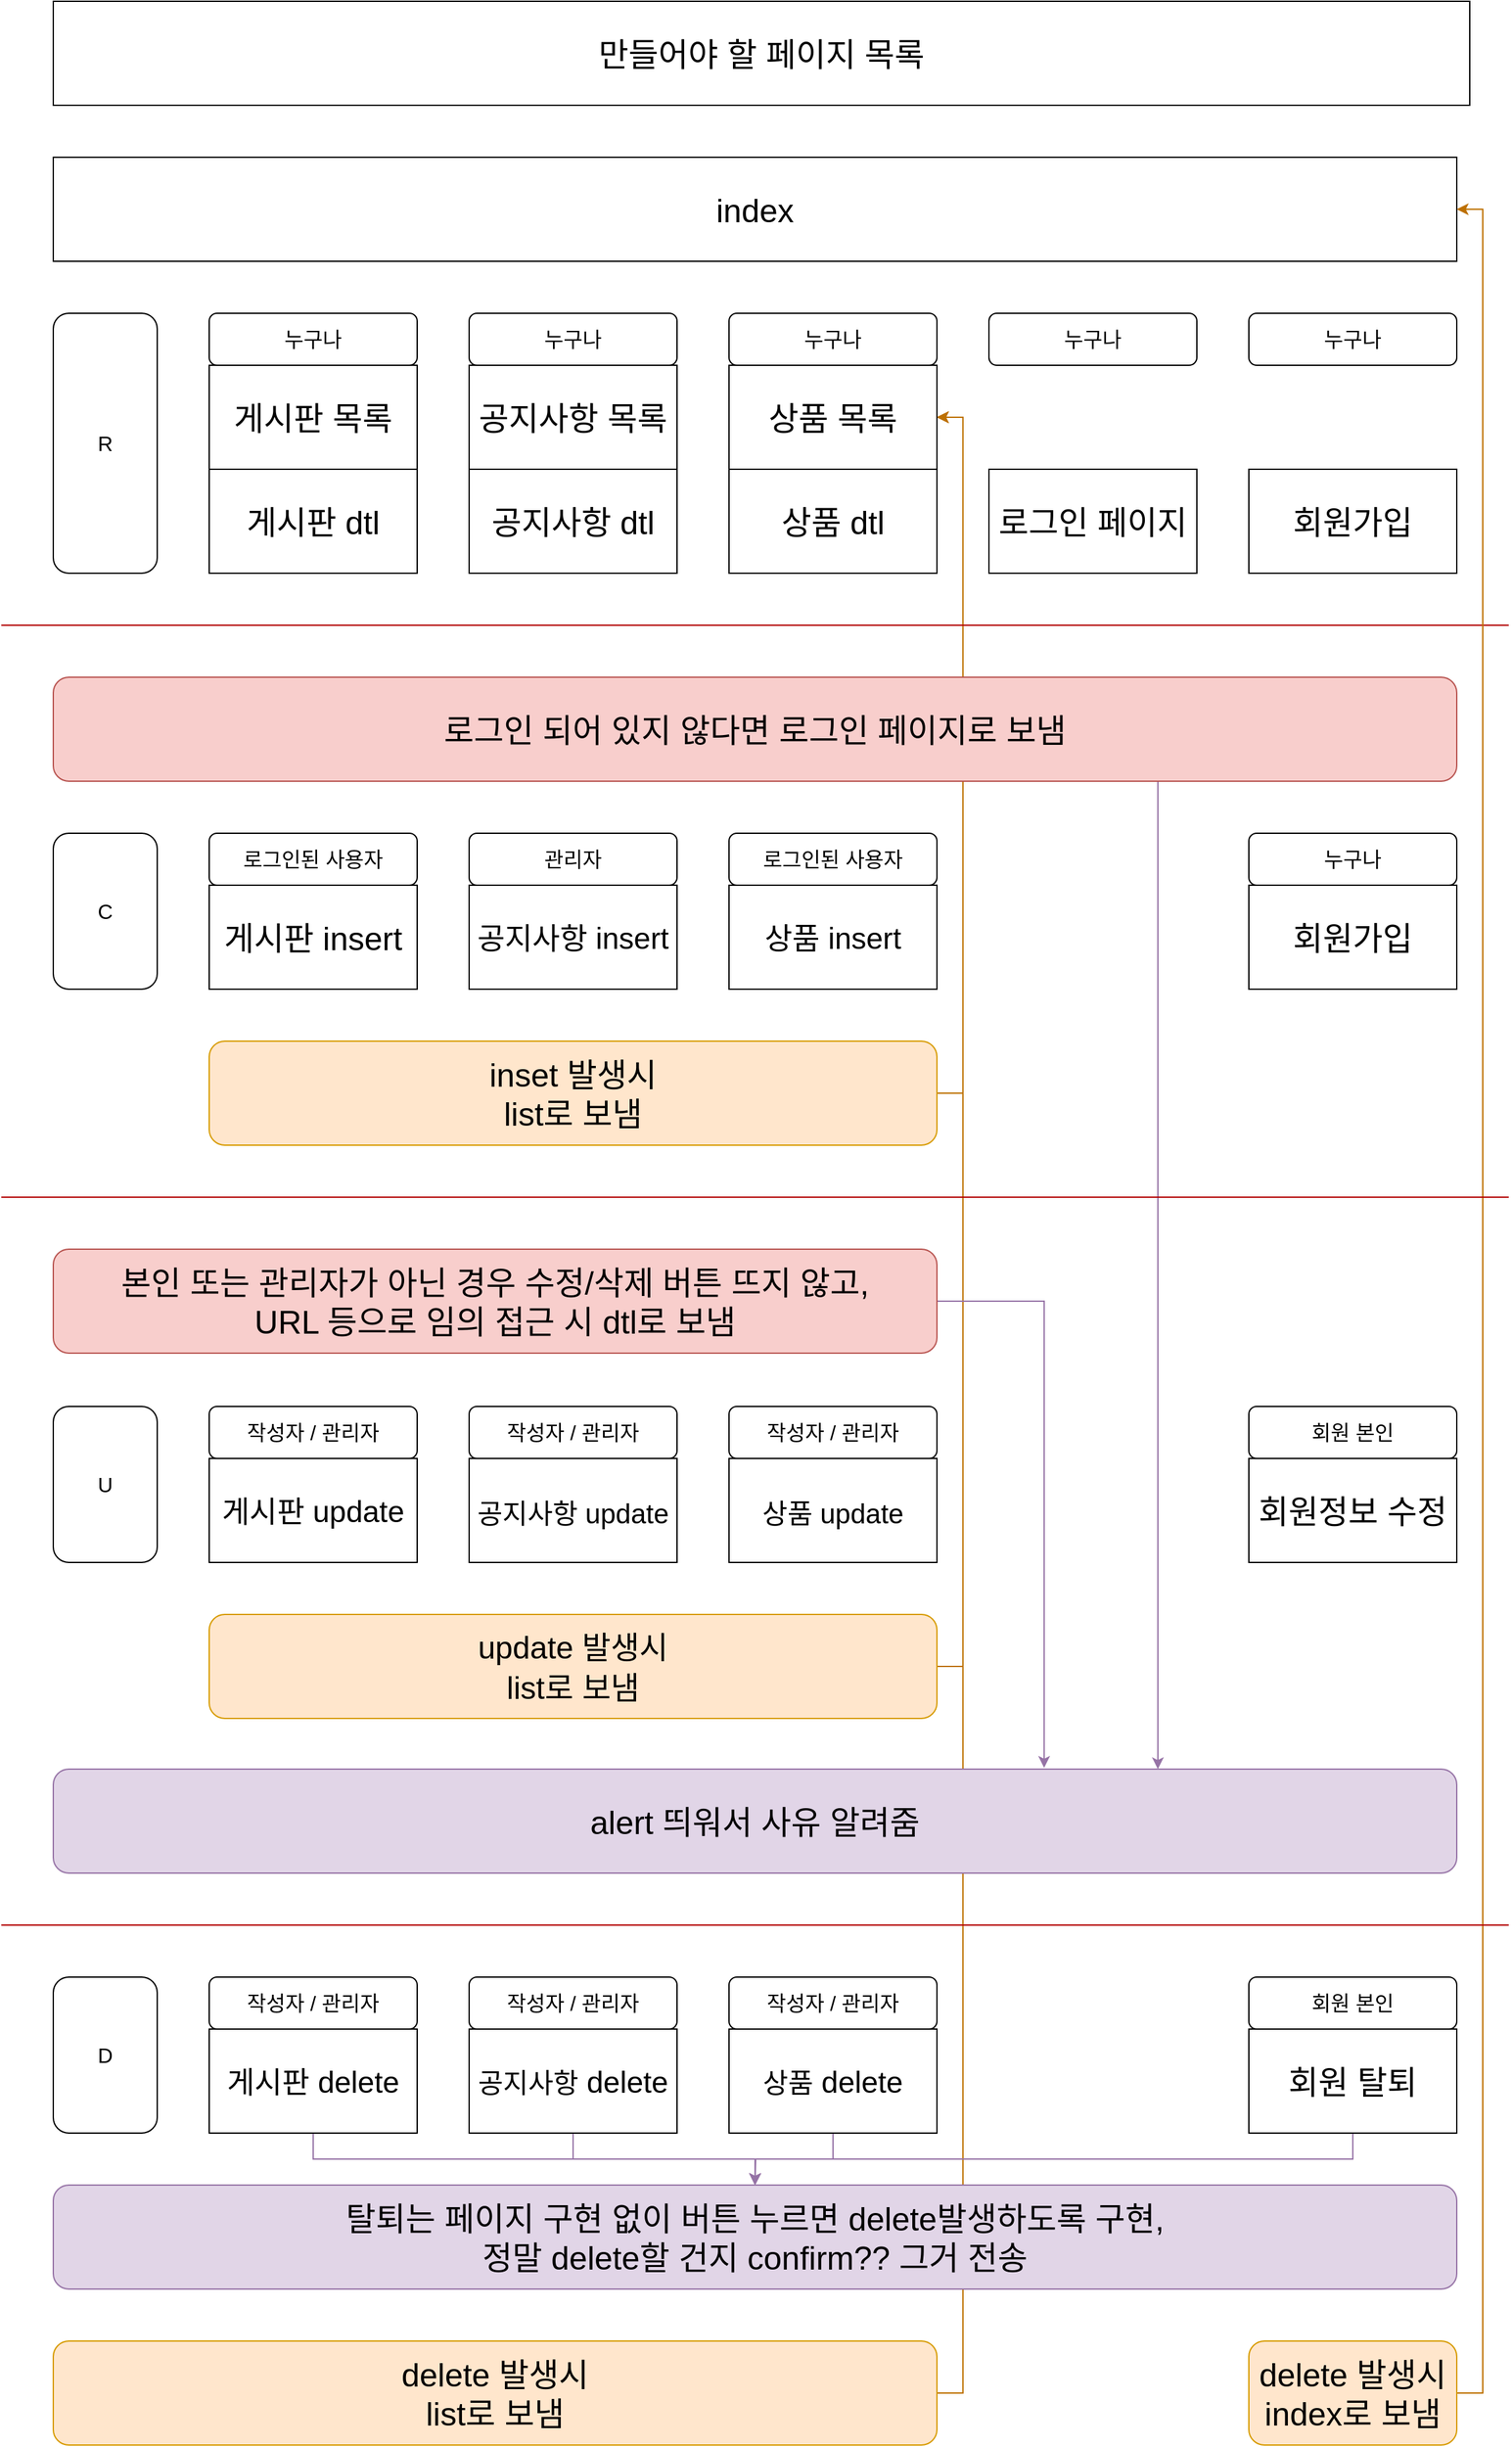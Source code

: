 <mxfile version="15.8.3" type="github">
  <diagram id="lz88FH4PyTVV9fNXospb" name="Page-1">
    <mxGraphModel dx="2844" dy="1588" grid="1" gridSize="10" guides="1" tooltips="1" connect="1" arrows="1" fold="1" page="1" pageScale="1" pageWidth="1169" pageHeight="827" math="0" shadow="0">
      <root>
        <mxCell id="0" />
        <mxCell id="1" parent="0" />
        <mxCell id="qAjAHDMqoRNYj5DkWeto-117" style="edgeStyle=orthogonalEdgeStyle;rounded=0;orthogonalLoop=1;jettySize=auto;html=1;entryX=1;entryY=0.5;entryDx=0;entryDy=0;fontSize=24;fillColor=#f0a30a;strokeColor=#BD7000;" edge="1" parent="1" source="qAjAHDMqoRNYj5DkWeto-108" target="qAjAHDMqoRNYj5DkWeto-105">
          <mxGeometry relative="1" as="geometry">
            <Array as="points">
              <mxPoint x="740" y="1880" />
              <mxPoint x="740" y="360" />
            </Array>
          </mxGeometry>
        </mxCell>
        <mxCell id="qAjAHDMqoRNYj5DkWeto-115" style="edgeStyle=orthogonalEdgeStyle;rounded=0;orthogonalLoop=1;jettySize=auto;html=1;entryX=1;entryY=0.5;entryDx=0;entryDy=0;fontSize=24;fillColor=#f0a30a;strokeColor=#BD7000;" edge="1" parent="1" source="qAjAHDMqoRNYj5DkWeto-107" target="qAjAHDMqoRNYj5DkWeto-105">
          <mxGeometry relative="1" as="geometry">
            <Array as="points">
              <mxPoint x="740" y="1321" />
              <mxPoint x="740" y="360" />
            </Array>
          </mxGeometry>
        </mxCell>
        <mxCell id="qAjAHDMqoRNYj5DkWeto-111" style="edgeStyle=orthogonalEdgeStyle;rounded=0;orthogonalLoop=1;jettySize=auto;html=1;fontSize=24;fillColor=#f0a30a;strokeColor=#BD7000;" edge="1" parent="1" source="qAjAHDMqoRNYj5DkWeto-106">
          <mxGeometry relative="1" as="geometry">
            <mxPoint x="720" y="360" as="targetPoint" />
            <Array as="points">
              <mxPoint x="740" y="880" />
              <mxPoint x="740" y="360" />
            </Array>
          </mxGeometry>
        </mxCell>
        <mxCell id="qAjAHDMqoRNYj5DkWeto-1" value="&lt;font style=&quot;font-size: 25px&quot;&gt;만들어야 할 페이지 목록&lt;/font&gt;" style="rounded=0;whiteSpace=wrap;html=1;" vertex="1" parent="1">
          <mxGeometry x="40" y="40" width="1090" height="80" as="geometry" />
        </mxCell>
        <mxCell id="qAjAHDMqoRNYj5DkWeto-2" value="게시판 dtl" style="rounded=0;whiteSpace=wrap;html=1;fontSize=25;" vertex="1" parent="1">
          <mxGeometry x="160" y="400" width="160" height="80" as="geometry" />
        </mxCell>
        <mxCell id="qAjAHDMqoRNYj5DkWeto-3" value="공지사항 dtl" style="rounded=0;whiteSpace=wrap;html=1;fontSize=25;" vertex="1" parent="1">
          <mxGeometry x="360" y="400" width="160" height="80" as="geometry" />
        </mxCell>
        <mxCell id="qAjAHDMqoRNYj5DkWeto-4" value="상품 dtl" style="rounded=0;whiteSpace=wrap;html=1;fontSize=25;" vertex="1" parent="1">
          <mxGeometry x="560" y="400" width="160" height="80" as="geometry" />
        </mxCell>
        <mxCell id="qAjAHDMqoRNYj5DkWeto-5" value="로그인 페이지" style="rounded=0;whiteSpace=wrap;html=1;fontSize=25;" vertex="1" parent="1">
          <mxGeometry x="760" y="400" width="160" height="80" as="geometry" />
        </mxCell>
        <mxCell id="qAjAHDMqoRNYj5DkWeto-6" value="회원가입" style="rounded=0;whiteSpace=wrap;html=1;fontSize=25;" vertex="1" parent="1">
          <mxGeometry x="960" y="400" width="160" height="80" as="geometry" />
        </mxCell>
        <mxCell id="qAjAHDMqoRNYj5DkWeto-13" value="R" style="rounded=1;whiteSpace=wrap;html=1;fontSize=16;" vertex="1" parent="1">
          <mxGeometry x="40" y="280" width="80" height="200" as="geometry" />
        </mxCell>
        <mxCell id="qAjAHDMqoRNYj5DkWeto-14" value="U" style="rounded=1;whiteSpace=wrap;html=1;fontSize=16;" vertex="1" parent="1">
          <mxGeometry x="40" y="1121" width="80" height="120" as="geometry" />
        </mxCell>
        <mxCell id="qAjAHDMqoRNYj5DkWeto-15" value="D" style="rounded=1;whiteSpace=wrap;html=1;fontSize=16;" vertex="1" parent="1">
          <mxGeometry x="40" y="1560" width="80" height="120" as="geometry" />
        </mxCell>
        <mxCell id="qAjAHDMqoRNYj5DkWeto-18" value="누구나" style="rounded=1;whiteSpace=wrap;html=1;fontSize=16;" vertex="1" parent="1">
          <mxGeometry x="160" y="280" width="160" height="40" as="geometry" />
        </mxCell>
        <mxCell id="qAjAHDMqoRNYj5DkWeto-19" value="&lt;span&gt;누구나&lt;/span&gt;" style="rounded=1;whiteSpace=wrap;html=1;fontSize=16;" vertex="1" parent="1">
          <mxGeometry x="360" y="280" width="160" height="40" as="geometry" />
        </mxCell>
        <mxCell id="qAjAHDMqoRNYj5DkWeto-20" value="&lt;span&gt;누구나&lt;/span&gt;" style="rounded=1;whiteSpace=wrap;html=1;fontSize=16;" vertex="1" parent="1">
          <mxGeometry x="560" y="280" width="160" height="40" as="geometry" />
        </mxCell>
        <mxCell id="qAjAHDMqoRNYj5DkWeto-21" value="&lt;span&gt;누구나&lt;/span&gt;" style="rounded=1;whiteSpace=wrap;html=1;fontSize=16;" vertex="1" parent="1">
          <mxGeometry x="760" y="280" width="160" height="40" as="geometry" />
        </mxCell>
        <mxCell id="qAjAHDMqoRNYj5DkWeto-22" value="&lt;span&gt;누구나&lt;/span&gt;" style="rounded=1;whiteSpace=wrap;html=1;fontSize=16;" vertex="1" parent="1">
          <mxGeometry x="960" y="280" width="160" height="40" as="geometry" />
        </mxCell>
        <mxCell id="qAjAHDMqoRNYj5DkWeto-23" value="&lt;span&gt;작성자 / 관리자&lt;/span&gt;" style="rounded=1;whiteSpace=wrap;html=1;fontSize=16;" vertex="1" parent="1">
          <mxGeometry x="160" y="1121" width="160" height="40" as="geometry" />
        </mxCell>
        <mxCell id="qAjAHDMqoRNYj5DkWeto-24" value="&lt;span&gt;작성자 / 관리자&lt;/span&gt;" style="rounded=1;whiteSpace=wrap;html=1;fontSize=16;" vertex="1" parent="1">
          <mxGeometry x="360" y="1121" width="160" height="40" as="geometry" />
        </mxCell>
        <mxCell id="qAjAHDMqoRNYj5DkWeto-25" value="&lt;span&gt;작성자 / 관리자&lt;/span&gt;" style="rounded=1;whiteSpace=wrap;html=1;fontSize=16;" vertex="1" parent="1">
          <mxGeometry x="560" y="1121" width="160" height="40" as="geometry" />
        </mxCell>
        <mxCell id="qAjAHDMqoRNYj5DkWeto-27" value="회원 본인" style="rounded=1;whiteSpace=wrap;html=1;fontSize=16;" vertex="1" parent="1">
          <mxGeometry x="960" y="1121" width="160" height="40" as="geometry" />
        </mxCell>
        <mxCell id="qAjAHDMqoRNYj5DkWeto-28" value="작성자 / 관리자" style="rounded=1;whiteSpace=wrap;html=1;fontSize=16;" vertex="1" parent="1">
          <mxGeometry x="160" y="1560" width="160" height="40" as="geometry" />
        </mxCell>
        <mxCell id="qAjAHDMqoRNYj5DkWeto-29" value="&lt;span&gt;작성자 / 관리자&lt;/span&gt;" style="rounded=1;whiteSpace=wrap;html=1;fontSize=16;" vertex="1" parent="1">
          <mxGeometry x="360" y="1560" width="160" height="40" as="geometry" />
        </mxCell>
        <mxCell id="qAjAHDMqoRNYj5DkWeto-30" value="&lt;span&gt;작성자 / 관리자&lt;/span&gt;" style="rounded=1;whiteSpace=wrap;html=1;fontSize=16;" vertex="1" parent="1">
          <mxGeometry x="560" y="1560" width="160" height="40" as="geometry" />
        </mxCell>
        <mxCell id="qAjAHDMqoRNYj5DkWeto-32" value="회원 본인" style="rounded=1;whiteSpace=wrap;html=1;fontSize=16;" vertex="1" parent="1">
          <mxGeometry x="960" y="1560" width="160" height="40" as="geometry" />
        </mxCell>
        <mxCell id="qAjAHDMqoRNYj5DkWeto-36" value="게시판 insert" style="rounded=0;whiteSpace=wrap;html=1;fontSize=25;" vertex="1" parent="1">
          <mxGeometry x="160" y="720" width="160" height="80" as="geometry" />
        </mxCell>
        <mxCell id="qAjAHDMqoRNYj5DkWeto-37" value="&lt;font style=&quot;font-size: 23px&quot;&gt;공지사항 insert&lt;/font&gt;" style="rounded=0;whiteSpace=wrap;html=1;fontSize=25;" vertex="1" parent="1">
          <mxGeometry x="360" y="720" width="160" height="80" as="geometry" />
        </mxCell>
        <mxCell id="qAjAHDMqoRNYj5DkWeto-38" value="상품목록&amp;nbsp;dtl" style="rounded=0;whiteSpace=wrap;html=1;fontSize=25;" vertex="1" parent="1">
          <mxGeometry x="560" y="720" width="160" height="80" as="geometry" />
        </mxCell>
        <mxCell id="qAjAHDMqoRNYj5DkWeto-40" value="회원가입" style="rounded=0;whiteSpace=wrap;html=1;fontSize=25;" vertex="1" parent="1">
          <mxGeometry x="960" y="720" width="160" height="80" as="geometry" />
        </mxCell>
        <mxCell id="qAjAHDMqoRNYj5DkWeto-41" value="C" style="rounded=1;whiteSpace=wrap;html=1;fontSize=16;" vertex="1" parent="1">
          <mxGeometry x="40" y="680" width="80" height="120" as="geometry" />
        </mxCell>
        <mxCell id="qAjAHDMqoRNYj5DkWeto-42" value="로그인된 사용자" style="rounded=1;whiteSpace=wrap;html=1;fontSize=16;" vertex="1" parent="1">
          <mxGeometry x="160" y="680" width="160" height="40" as="geometry" />
        </mxCell>
        <mxCell id="qAjAHDMqoRNYj5DkWeto-43" value="로그인된 사용자" style="rounded=1;whiteSpace=wrap;html=1;fontSize=16;" vertex="1" parent="1">
          <mxGeometry x="560" y="680" width="160" height="40" as="geometry" />
        </mxCell>
        <mxCell id="qAjAHDMqoRNYj5DkWeto-44" value="관리자" style="rounded=1;whiteSpace=wrap;html=1;fontSize=16;" vertex="1" parent="1">
          <mxGeometry x="360" y="680" width="160" height="40" as="geometry" />
        </mxCell>
        <mxCell id="qAjAHDMqoRNYj5DkWeto-46" value="&lt;span&gt;누구나&lt;/span&gt;" style="rounded=1;whiteSpace=wrap;html=1;fontSize=16;" vertex="1" parent="1">
          <mxGeometry x="960" y="680" width="160" height="40" as="geometry" />
        </mxCell>
        <mxCell id="qAjAHDMqoRNYj5DkWeto-47" value="게시판 dtl" style="rounded=0;whiteSpace=wrap;html=1;fontSize=25;" vertex="1" parent="1">
          <mxGeometry x="160" y="400" width="160" height="80" as="geometry" />
        </mxCell>
        <mxCell id="qAjAHDMqoRNYj5DkWeto-48" value="회원가입" style="rounded=0;whiteSpace=wrap;html=1;fontSize=25;" vertex="1" parent="1">
          <mxGeometry x="960" y="720" width="160" height="80" as="geometry" />
        </mxCell>
        <mxCell id="qAjAHDMqoRNYj5DkWeto-50" value="상품목록&amp;nbsp;dtl" style="rounded=0;whiteSpace=wrap;html=1;fontSize=25;" vertex="1" parent="1">
          <mxGeometry x="560" y="720" width="160" height="80" as="geometry" />
        </mxCell>
        <mxCell id="qAjAHDMqoRNYj5DkWeto-51" value="게시판 dtl" style="rounded=0;whiteSpace=wrap;html=1;fontSize=25;" vertex="1" parent="1">
          <mxGeometry x="160" y="400" width="160" height="80" as="geometry" />
        </mxCell>
        <mxCell id="qAjAHDMqoRNYj5DkWeto-52" value="회원가입" style="rounded=0;whiteSpace=wrap;html=1;fontSize=25;" vertex="1" parent="1">
          <mxGeometry x="960" y="720" width="160" height="80" as="geometry" />
        </mxCell>
        <mxCell id="qAjAHDMqoRNYj5DkWeto-54" value="상품목록&amp;nbsp;dtl" style="rounded=0;whiteSpace=wrap;html=1;fontSize=25;" vertex="1" parent="1">
          <mxGeometry x="560" y="720" width="160" height="80" as="geometry" />
        </mxCell>
        <mxCell id="qAjAHDMqoRNYj5DkWeto-55" value="게시판 insert" style="rounded=0;whiteSpace=wrap;html=1;fontSize=25;" vertex="1" parent="1">
          <mxGeometry x="160" y="720" width="160" height="80" as="geometry" />
        </mxCell>
        <mxCell id="qAjAHDMqoRNYj5DkWeto-56" value="공지사항 dtl" style="rounded=0;whiteSpace=wrap;html=1;fontSize=25;" vertex="1" parent="1">
          <mxGeometry x="360" y="400" width="160" height="80" as="geometry" />
        </mxCell>
        <mxCell id="qAjAHDMqoRNYj5DkWeto-57" value="게시판 dtl" style="rounded=0;whiteSpace=wrap;html=1;fontSize=25;" vertex="1" parent="1">
          <mxGeometry x="160" y="400" width="160" height="80" as="geometry" />
        </mxCell>
        <mxCell id="qAjAHDMqoRNYj5DkWeto-58" value="회원가입" style="rounded=0;whiteSpace=wrap;html=1;fontSize=25;" vertex="1" parent="1">
          <mxGeometry x="960" y="720" width="160" height="80" as="geometry" />
        </mxCell>
        <mxCell id="qAjAHDMqoRNYj5DkWeto-60" value="&lt;font style=&quot;font-size: 23px&quot;&gt;상품 insert&lt;/font&gt;" style="rounded=0;whiteSpace=wrap;html=1;fontSize=25;" vertex="1" parent="1">
          <mxGeometry x="560" y="720" width="160" height="80" as="geometry" />
        </mxCell>
        <mxCell id="qAjAHDMqoRNYj5DkWeto-61" value="게시판 insert" style="rounded=0;whiteSpace=wrap;html=1;fontSize=25;" vertex="1" parent="1">
          <mxGeometry x="160" y="720" width="160" height="80" as="geometry" />
        </mxCell>
        <mxCell id="qAjAHDMqoRNYj5DkWeto-62" value="공지사항 dtl" style="rounded=0;whiteSpace=wrap;html=1;fontSize=25;" vertex="1" parent="1">
          <mxGeometry x="360" y="400" width="160" height="80" as="geometry" />
        </mxCell>
        <mxCell id="qAjAHDMqoRNYj5DkWeto-63" value="게시판 insert" style="rounded=0;whiteSpace=wrap;html=1;fontSize=25;" vertex="1" parent="1">
          <mxGeometry x="160" y="1161" width="160" height="80" as="geometry" />
        </mxCell>
        <mxCell id="qAjAHDMqoRNYj5DkWeto-64" value="&lt;font style=&quot;font-size: 21px&quot;&gt;공지사항 update&lt;/font&gt;" style="rounded=0;whiteSpace=wrap;html=1;fontSize=25;" vertex="1" parent="1">
          <mxGeometry x="360" y="1161" width="160" height="80" as="geometry" />
        </mxCell>
        <mxCell id="qAjAHDMqoRNYj5DkWeto-65" value="상품목록&amp;nbsp;dtl" style="rounded=0;whiteSpace=wrap;html=1;fontSize=25;" vertex="1" parent="1">
          <mxGeometry x="560" y="1161" width="160" height="80" as="geometry" />
        </mxCell>
        <mxCell id="qAjAHDMqoRNYj5DkWeto-66" value="회원가입" style="rounded=0;whiteSpace=wrap;html=1;fontSize=25;" vertex="1" parent="1">
          <mxGeometry x="960" y="1161" width="160" height="80" as="geometry" />
        </mxCell>
        <mxCell id="qAjAHDMqoRNYj5DkWeto-67" value="회원가입" style="rounded=0;whiteSpace=wrap;html=1;fontSize=25;" vertex="1" parent="1">
          <mxGeometry x="960" y="1161" width="160" height="80" as="geometry" />
        </mxCell>
        <mxCell id="qAjAHDMqoRNYj5DkWeto-68" value="상품목록&amp;nbsp;dtl" style="rounded=0;whiteSpace=wrap;html=1;fontSize=25;" vertex="1" parent="1">
          <mxGeometry x="560" y="1161" width="160" height="80" as="geometry" />
        </mxCell>
        <mxCell id="qAjAHDMqoRNYj5DkWeto-69" value="회원가입" style="rounded=0;whiteSpace=wrap;html=1;fontSize=25;" vertex="1" parent="1">
          <mxGeometry x="960" y="1161" width="160" height="80" as="geometry" />
        </mxCell>
        <mxCell id="qAjAHDMqoRNYj5DkWeto-70" value="상품목록&amp;nbsp;dtl" style="rounded=0;whiteSpace=wrap;html=1;fontSize=25;" vertex="1" parent="1">
          <mxGeometry x="560" y="1161" width="160" height="80" as="geometry" />
        </mxCell>
        <mxCell id="qAjAHDMqoRNYj5DkWeto-71" value="게시판 insert" style="rounded=0;whiteSpace=wrap;html=1;fontSize=25;" vertex="1" parent="1">
          <mxGeometry x="160" y="1161" width="160" height="80" as="geometry" />
        </mxCell>
        <mxCell id="qAjAHDMqoRNYj5DkWeto-72" value="회원정보 수정" style="rounded=0;whiteSpace=wrap;html=1;fontSize=25;" vertex="1" parent="1">
          <mxGeometry x="960" y="1161" width="160" height="80" as="geometry" />
        </mxCell>
        <mxCell id="qAjAHDMqoRNYj5DkWeto-73" value="&lt;font style=&quot;font-size: 21px&quot;&gt;상품 update&lt;/font&gt;" style="rounded=0;whiteSpace=wrap;html=1;fontSize=25;" vertex="1" parent="1">
          <mxGeometry x="560" y="1161" width="160" height="80" as="geometry" />
        </mxCell>
        <mxCell id="qAjAHDMqoRNYj5DkWeto-74" value="&lt;font style=&quot;font-size: 23px&quot;&gt;게시판 update&lt;/font&gt;" style="rounded=0;whiteSpace=wrap;html=1;fontSize=25;" vertex="1" parent="1">
          <mxGeometry x="160" y="1161" width="160" height="80" as="geometry" />
        </mxCell>
        <mxCell id="qAjAHDMqoRNYj5DkWeto-101" style="edgeStyle=orthogonalEdgeStyle;rounded=0;orthogonalLoop=1;jettySize=auto;html=1;entryX=0.5;entryY=0;entryDx=0;entryDy=0;fontSize=25;fillColor=#e1d5e7;strokeColor=#9673a6;" edge="1" parent="1" source="qAjAHDMqoRNYj5DkWeto-75" target="qAjAHDMqoRNYj5DkWeto-97">
          <mxGeometry relative="1" as="geometry" />
        </mxCell>
        <mxCell id="qAjAHDMqoRNYj5DkWeto-75" value="회원 탈퇴" style="rounded=0;whiteSpace=wrap;html=1;fontSize=25;" vertex="1" parent="1">
          <mxGeometry x="960" y="1600" width="160" height="80" as="geometry" />
        </mxCell>
        <mxCell id="qAjAHDMqoRNYj5DkWeto-76" value="게시판 insert" style="rounded=0;whiteSpace=wrap;html=1;fontSize=25;" vertex="1" parent="1">
          <mxGeometry x="160" y="1600" width="160" height="80" as="geometry" />
        </mxCell>
        <mxCell id="qAjAHDMqoRNYj5DkWeto-99" style="edgeStyle=orthogonalEdgeStyle;rounded=0;orthogonalLoop=1;jettySize=auto;html=1;fontSize=25;fillColor=#e1d5e7;strokeColor=#9673a6;" edge="1" parent="1" source="qAjAHDMqoRNYj5DkWeto-77">
          <mxGeometry relative="1" as="geometry">
            <mxPoint x="580" y="1720" as="targetPoint" />
            <Array as="points">
              <mxPoint x="440" y="1700" />
              <mxPoint x="580" y="1700" />
            </Array>
          </mxGeometry>
        </mxCell>
        <mxCell id="qAjAHDMqoRNYj5DkWeto-77" value="&lt;font style=&quot;font-size: 21px&quot;&gt;공지사항&lt;/font&gt;&lt;span style=&quot;font-size: 23px&quot;&gt;&amp;nbsp;delete&lt;/span&gt;" style="rounded=0;whiteSpace=wrap;html=1;fontSize=25;" vertex="1" parent="1">
          <mxGeometry x="360" y="1600" width="160" height="80" as="geometry" />
        </mxCell>
        <mxCell id="qAjAHDMqoRNYj5DkWeto-78" value="상품목록&amp;nbsp;dtl" style="rounded=0;whiteSpace=wrap;html=1;fontSize=25;" vertex="1" parent="1">
          <mxGeometry x="560" y="1600" width="160" height="80" as="geometry" />
        </mxCell>
        <mxCell id="qAjAHDMqoRNYj5DkWeto-79" value="상품목록&amp;nbsp;dtl" style="rounded=0;whiteSpace=wrap;html=1;fontSize=25;" vertex="1" parent="1">
          <mxGeometry x="560" y="1600" width="160" height="80" as="geometry" />
        </mxCell>
        <mxCell id="qAjAHDMqoRNYj5DkWeto-80" value="상품목록&amp;nbsp;dtl" style="rounded=0;whiteSpace=wrap;html=1;fontSize=25;" vertex="1" parent="1">
          <mxGeometry x="560" y="1600" width="160" height="80" as="geometry" />
        </mxCell>
        <mxCell id="qAjAHDMqoRNYj5DkWeto-81" value="게시판 insert" style="rounded=0;whiteSpace=wrap;html=1;fontSize=25;" vertex="1" parent="1">
          <mxGeometry x="160" y="1600" width="160" height="80" as="geometry" />
        </mxCell>
        <mxCell id="qAjAHDMqoRNYj5DkWeto-100" style="edgeStyle=orthogonalEdgeStyle;rounded=0;orthogonalLoop=1;jettySize=auto;html=1;fontSize=25;fillColor=#e1d5e7;strokeColor=#9673a6;" edge="1" parent="1" source="qAjAHDMqoRNYj5DkWeto-82">
          <mxGeometry relative="1" as="geometry">
            <mxPoint x="580" y="1720" as="targetPoint" />
          </mxGeometry>
        </mxCell>
        <mxCell id="qAjAHDMqoRNYj5DkWeto-82" value="&lt;font style=&quot;font-size: 21px&quot;&gt;상품&lt;/font&gt;&lt;span style=&quot;font-size: 23px&quot;&gt;&amp;nbsp;delete&lt;/span&gt;" style="rounded=0;whiteSpace=wrap;html=1;fontSize=25;" vertex="1" parent="1">
          <mxGeometry x="560" y="1600" width="160" height="80" as="geometry" />
        </mxCell>
        <mxCell id="qAjAHDMqoRNYj5DkWeto-98" style="edgeStyle=orthogonalEdgeStyle;rounded=0;orthogonalLoop=1;jettySize=auto;html=1;fontSize=25;fillColor=#e1d5e7;strokeColor=#9673a6;" edge="1" parent="1" source="qAjAHDMqoRNYj5DkWeto-83" target="qAjAHDMqoRNYj5DkWeto-97">
          <mxGeometry relative="1" as="geometry" />
        </mxCell>
        <mxCell id="qAjAHDMqoRNYj5DkWeto-83" value="&lt;font style=&quot;font-size: 23px&quot;&gt;게시판 delete&lt;/font&gt;" style="rounded=0;whiteSpace=wrap;html=1;fontSize=25;" vertex="1" parent="1">
          <mxGeometry x="160" y="1600" width="160" height="80" as="geometry" />
        </mxCell>
        <mxCell id="qAjAHDMqoRNYj5DkWeto-95" style="edgeStyle=orthogonalEdgeStyle;rounded=0;orthogonalLoop=1;jettySize=auto;html=1;fontSize=25;fillColor=#e1d5e7;strokeColor=#9673a6;" edge="1" parent="1" source="qAjAHDMqoRNYj5DkWeto-91" target="qAjAHDMqoRNYj5DkWeto-93">
          <mxGeometry relative="1" as="geometry">
            <Array as="points">
              <mxPoint x="890" y="830" />
              <mxPoint x="890" y="830" />
            </Array>
          </mxGeometry>
        </mxCell>
        <mxCell id="qAjAHDMqoRNYj5DkWeto-91" value="&lt;font style=&quot;font-size: 25px&quot;&gt;로그인 되어 있지 않다면 로그인 페이지로 보냄&lt;/font&gt;" style="rounded=1;whiteSpace=wrap;html=1;fontSize=21;fillColor=#f8cecc;strokeColor=#b85450;" vertex="1" parent="1">
          <mxGeometry x="40" y="560" width="1080" height="80" as="geometry" />
        </mxCell>
        <mxCell id="qAjAHDMqoRNYj5DkWeto-94" style="edgeStyle=orthogonalEdgeStyle;rounded=0;orthogonalLoop=1;jettySize=auto;html=1;fontSize=25;entryX=0.706;entryY=-0.013;entryDx=0;entryDy=0;entryPerimeter=0;fillColor=#e1d5e7;strokeColor=#9673a6;" edge="1" parent="1" source="qAjAHDMqoRNYj5DkWeto-92" target="qAjAHDMqoRNYj5DkWeto-93">
          <mxGeometry relative="1" as="geometry">
            <mxPoint x="800.0" y="1620" as="targetPoint" />
            <Array as="points">
              <mxPoint x="802" y="1040" />
            </Array>
          </mxGeometry>
        </mxCell>
        <mxCell id="qAjAHDMqoRNYj5DkWeto-92" value="본인 또는 관리자가 아닌 경우 수정/삭제 버튼 뜨지 않고,&lt;br&gt;URL 등으로 임의 접근 시 dtl로 보냄" style="rounded=1;whiteSpace=wrap;html=1;fontSize=25;fillColor=#f8cecc;strokeColor=#b85450;" vertex="1" parent="1">
          <mxGeometry x="40" y="1000" width="680" height="80" as="geometry" />
        </mxCell>
        <mxCell id="qAjAHDMqoRNYj5DkWeto-93" value="alert 띄워서 사유 알려줌" style="rounded=1;whiteSpace=wrap;html=1;fontSize=25;fillColor=#e1d5e7;strokeColor=#9673a6;" vertex="1" parent="1">
          <mxGeometry x="40" y="1400" width="1080" height="80" as="geometry" />
        </mxCell>
        <mxCell id="qAjAHDMqoRNYj5DkWeto-97" value="탈퇴는 페이지 구현 없이 버튼 누르면 delete발생하도록 구현,&lt;br&gt;정말 delete할 건지 confirm?? 그거 전송" style="rounded=1;whiteSpace=wrap;html=1;fontSize=25;fillColor=#e1d5e7;strokeColor=#9673a6;" vertex="1" parent="1">
          <mxGeometry x="40" y="1720" width="1080" height="80" as="geometry" />
        </mxCell>
        <mxCell id="qAjAHDMqoRNYj5DkWeto-102" value="index" style="rounded=0;whiteSpace=wrap;html=1;fontSize=25;" vertex="1" parent="1">
          <mxGeometry x="40" y="160" width="1080" height="80" as="geometry" />
        </mxCell>
        <mxCell id="qAjAHDMqoRNYj5DkWeto-103" value="게시판 목록" style="rounded=0;whiteSpace=wrap;html=1;fontSize=25;" vertex="1" parent="1">
          <mxGeometry x="160" y="320" width="160" height="80" as="geometry" />
        </mxCell>
        <mxCell id="qAjAHDMqoRNYj5DkWeto-104" value="공지사항 목록" style="rounded=0;whiteSpace=wrap;html=1;fontSize=25;" vertex="1" parent="1">
          <mxGeometry x="360" y="320" width="160" height="80" as="geometry" />
        </mxCell>
        <mxCell id="qAjAHDMqoRNYj5DkWeto-105" value="상품 목록" style="rounded=0;whiteSpace=wrap;html=1;fontSize=25;" vertex="1" parent="1">
          <mxGeometry x="560" y="320" width="160" height="80" as="geometry" />
        </mxCell>
        <mxCell id="qAjAHDMqoRNYj5DkWeto-106" value="inset 발생시&lt;br&gt;list로 보냄" style="rounded=1;whiteSpace=wrap;html=1;fontSize=25;fillColor=#ffe6cc;strokeColor=#d79b00;" vertex="1" parent="1">
          <mxGeometry x="160" y="840" width="560" height="80" as="geometry" />
        </mxCell>
        <mxCell id="qAjAHDMqoRNYj5DkWeto-107" value="&lt;font style=&quot;font-size: 24px&quot;&gt;update 발생시&lt;br&gt;list로 보냄&lt;/font&gt;" style="rounded=1;whiteSpace=wrap;html=1;fontSize=25;fillColor=#ffe6cc;strokeColor=#d79b00;" vertex="1" parent="1">
          <mxGeometry x="160" y="1281" width="560" height="80" as="geometry" />
        </mxCell>
        <mxCell id="qAjAHDMqoRNYj5DkWeto-108" value="delete 발생시&lt;br&gt;list로 보냄" style="rounded=1;whiteSpace=wrap;html=1;fontSize=25;fillColor=#ffe6cc;strokeColor=#d79b00;" vertex="1" parent="1">
          <mxGeometry x="40" y="1840" width="680" height="80" as="geometry" />
        </mxCell>
        <mxCell id="qAjAHDMqoRNYj5DkWeto-112" value="" style="endArrow=none;html=1;rounded=0;fontSize=24;fillColor=#e51400;strokeColor=#B20000;" edge="1" parent="1">
          <mxGeometry width="50" height="50" relative="1" as="geometry">
            <mxPoint y="520" as="sourcePoint" />
            <mxPoint x="1160" y="520" as="targetPoint" />
          </mxGeometry>
        </mxCell>
        <mxCell id="qAjAHDMqoRNYj5DkWeto-118" style="edgeStyle=orthogonalEdgeStyle;rounded=0;orthogonalLoop=1;jettySize=auto;html=1;entryX=1;entryY=0.5;entryDx=0;entryDy=0;fontSize=24;fillColor=#f0a30a;strokeColor=#BD7000;" edge="1" parent="1" source="qAjAHDMqoRNYj5DkWeto-116" target="qAjAHDMqoRNYj5DkWeto-102">
          <mxGeometry relative="1" as="geometry">
            <Array as="points">
              <mxPoint x="1140" y="1880" />
              <mxPoint x="1140" y="200" />
            </Array>
          </mxGeometry>
        </mxCell>
        <mxCell id="qAjAHDMqoRNYj5DkWeto-116" value="delete 발생시&lt;br&gt;index로 보냄" style="rounded=1;whiteSpace=wrap;html=1;fontSize=25;fillColor=#ffe6cc;strokeColor=#d79b00;" vertex="1" parent="1">
          <mxGeometry x="960" y="1840" width="160" height="80" as="geometry" />
        </mxCell>
        <mxCell id="qAjAHDMqoRNYj5DkWeto-119" value="" style="endArrow=none;html=1;rounded=0;fontSize=24;fillColor=#e51400;strokeColor=#B20000;" edge="1" parent="1">
          <mxGeometry width="50" height="50" relative="1" as="geometry">
            <mxPoint y="960.0" as="sourcePoint" />
            <mxPoint x="1160.0" y="960.0" as="targetPoint" />
          </mxGeometry>
        </mxCell>
        <mxCell id="qAjAHDMqoRNYj5DkWeto-120" value="" style="endArrow=none;html=1;rounded=0;fontSize=24;fillColor=#e51400;strokeColor=#B20000;" edge="1" parent="1">
          <mxGeometry width="50" height="50" relative="1" as="geometry">
            <mxPoint y="1520" as="sourcePoint" />
            <mxPoint x="1160.0" y="1520" as="targetPoint" />
          </mxGeometry>
        </mxCell>
      </root>
    </mxGraphModel>
  </diagram>
</mxfile>
